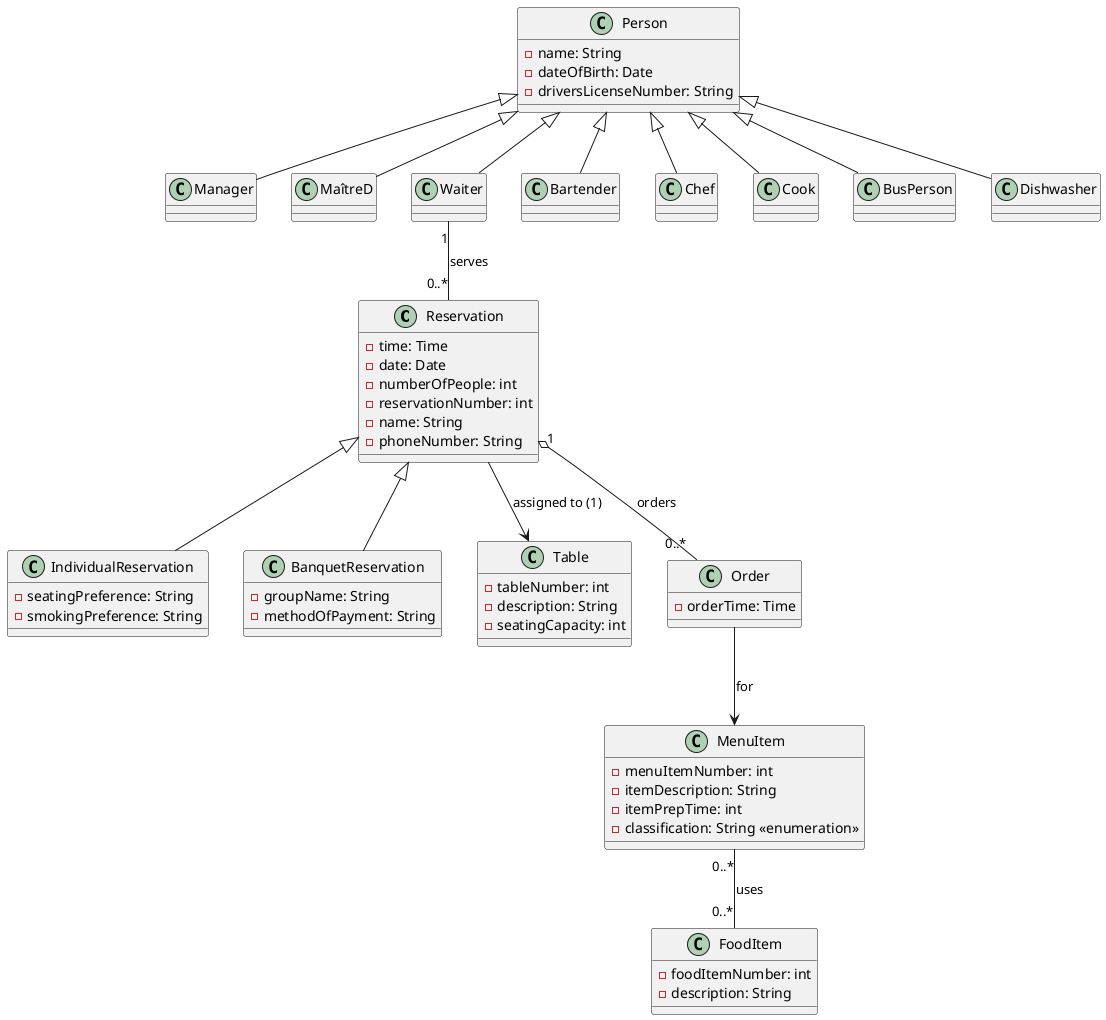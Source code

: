 @startuml
' Reservation hierarchy
class Reservation {
  - time: Time
  - date: Date
  - numberOfPeople: int
  - reservationNumber: int
  - name: String
  - phoneNumber: String
}

class IndividualReservation {
  - seatingPreference: String
  - smokingPreference: String
}

class BanquetReservation {
  - groupName: String
  - methodOfPayment: String
}

Reservation <|-- IndividualReservation
Reservation <|-- BanquetReservation

' Table
class Table {
  - tableNumber: int
  - description: String
  - seatingCapacity: int
}

' A reservation is assigned to a specific table
Reservation --> Table : "assigned to (1)"

' Employee hierarchy
class Person {
  - name: String
  - dateOfBirth: Date
  - driversLicenseNumber: String
}

class Manager
class MaîtreD
class Waiter
class Bartender
class Chef
class Cook
class BusPerson
class Dishwasher

Person <|-- Manager
Person <|-- MaîtreD
Person <|-- Waiter
Person <|-- Bartender
Person <|-- Chef
Person <|-- Cook
Person <|-- BusPerson
Person <|-- Dishwasher

' A waiter can be assigned to many reservations
Waiter "1" -- "0..*" Reservation : "serves"

' Menu items and ordering
class MenuItem {
  - menuItemNumber: int
  - itemDescription: String
  - itemPrepTime: int
  - classification: String <<enumeration>> 
}

' To capture dynamic pricing, note that price may depend on time of day.
' (This behavior is modeled in the system logic and is not explicitly detailed here.)

' A reservation can have many menu items ordered (with order time detail).
class Order {
  - orderTime: Time
}
' Link Order as an association class between Reservation and MenuItem
Reservation "1" o-- "0..*" Order : "orders"
Order --> MenuItem : "for"

' Food items utilized in menu items
class FoodItem {
  - foodItemNumber: int
  - description: String
}
' Many-to-many association: A menu item uses many food items and a food item can be used in many menu items.
MenuItem "0..*" -- "0..*" FoodItem : "uses"

@enduml